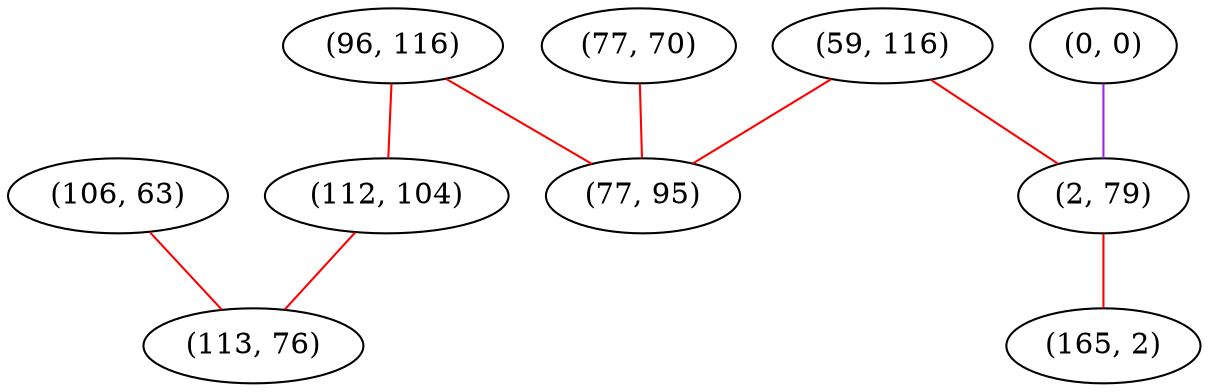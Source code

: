 graph "" {
"(106, 63)";
"(0, 0)";
"(59, 116)";
"(96, 116)";
"(112, 104)";
"(77, 70)";
"(113, 76)";
"(2, 79)";
"(77, 95)";
"(165, 2)";
"(106, 63)" -- "(113, 76)"  [color=red, key=0, weight=1];
"(0, 0)" -- "(2, 79)"  [color=purple, key=0, weight=4];
"(59, 116)" -- "(2, 79)"  [color=red, key=0, weight=1];
"(59, 116)" -- "(77, 95)"  [color=red, key=0, weight=1];
"(96, 116)" -- "(77, 95)"  [color=red, key=0, weight=1];
"(96, 116)" -- "(112, 104)"  [color=red, key=0, weight=1];
"(112, 104)" -- "(113, 76)"  [color=red, key=0, weight=1];
"(77, 70)" -- "(77, 95)"  [color=red, key=0, weight=1];
"(2, 79)" -- "(165, 2)"  [color=red, key=0, weight=1];
}
